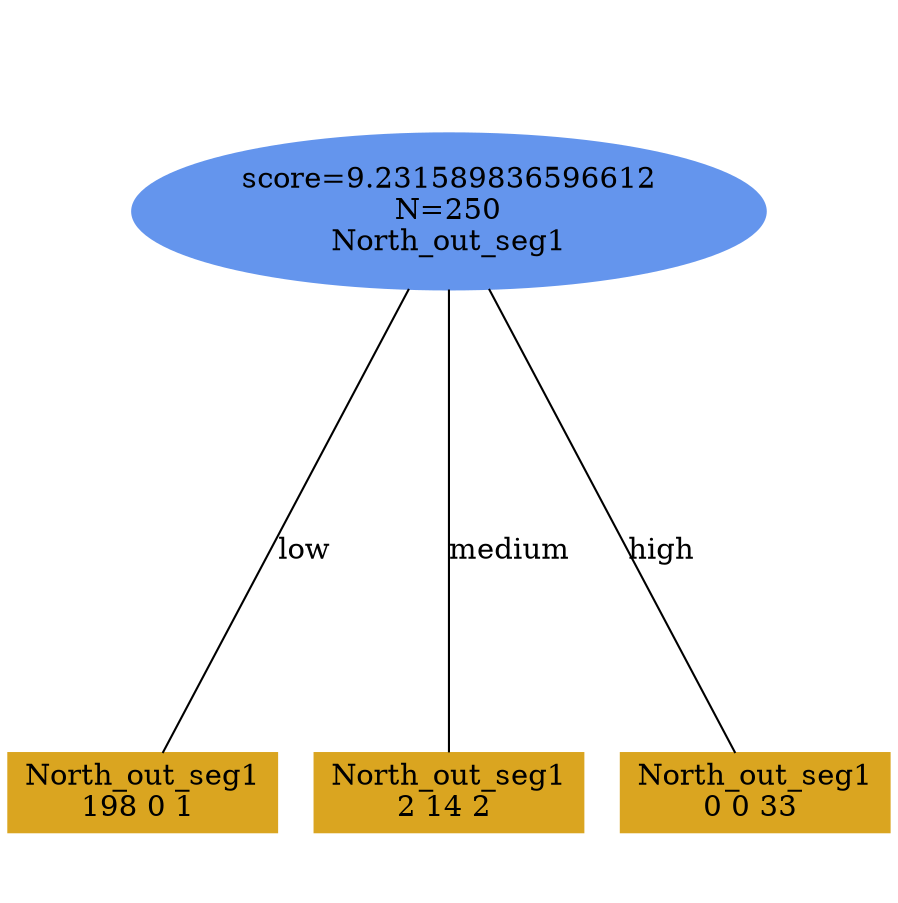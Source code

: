digraph "DD" {
size = "7.5,10"
ratio=1.0;
center = true;
edge [dir = none];
{ rank = same; node [shape=ellipse, style=filled, color=cornflowerblue];"816" [label="score=9.231589836596612\nN=250\nNorth_out_seg1"];}
{ rank = same; node [shape=box, style=filled, color=goldenrod];"817" [label="North_out_seg1\n198 0 1 "];}
{ rank = same; node [shape=box, style=filled, color=goldenrod];"818" [label="North_out_seg1\n2 14 2 "];}
{ rank = same; node [shape=box, style=filled, color=goldenrod];"819" [label="North_out_seg1\n0 0 33 "];}
"816" -> "817" [label = "low"];
"816" -> "818" [label = "medium"];
"816" -> "819" [label = "high"];

}